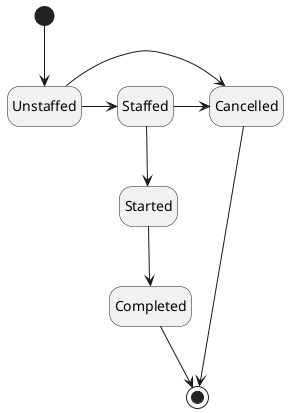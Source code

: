 @startuml voyage
hide empty description
[*] --> Unstaffed
Unstaffed -> Cancelled
Unstaffed -> Staffed
Staffed -> Cancelled
Staffed --> Started
Started --> Completed
Cancelled --> [*]
Completed --> [*]

@enduml

